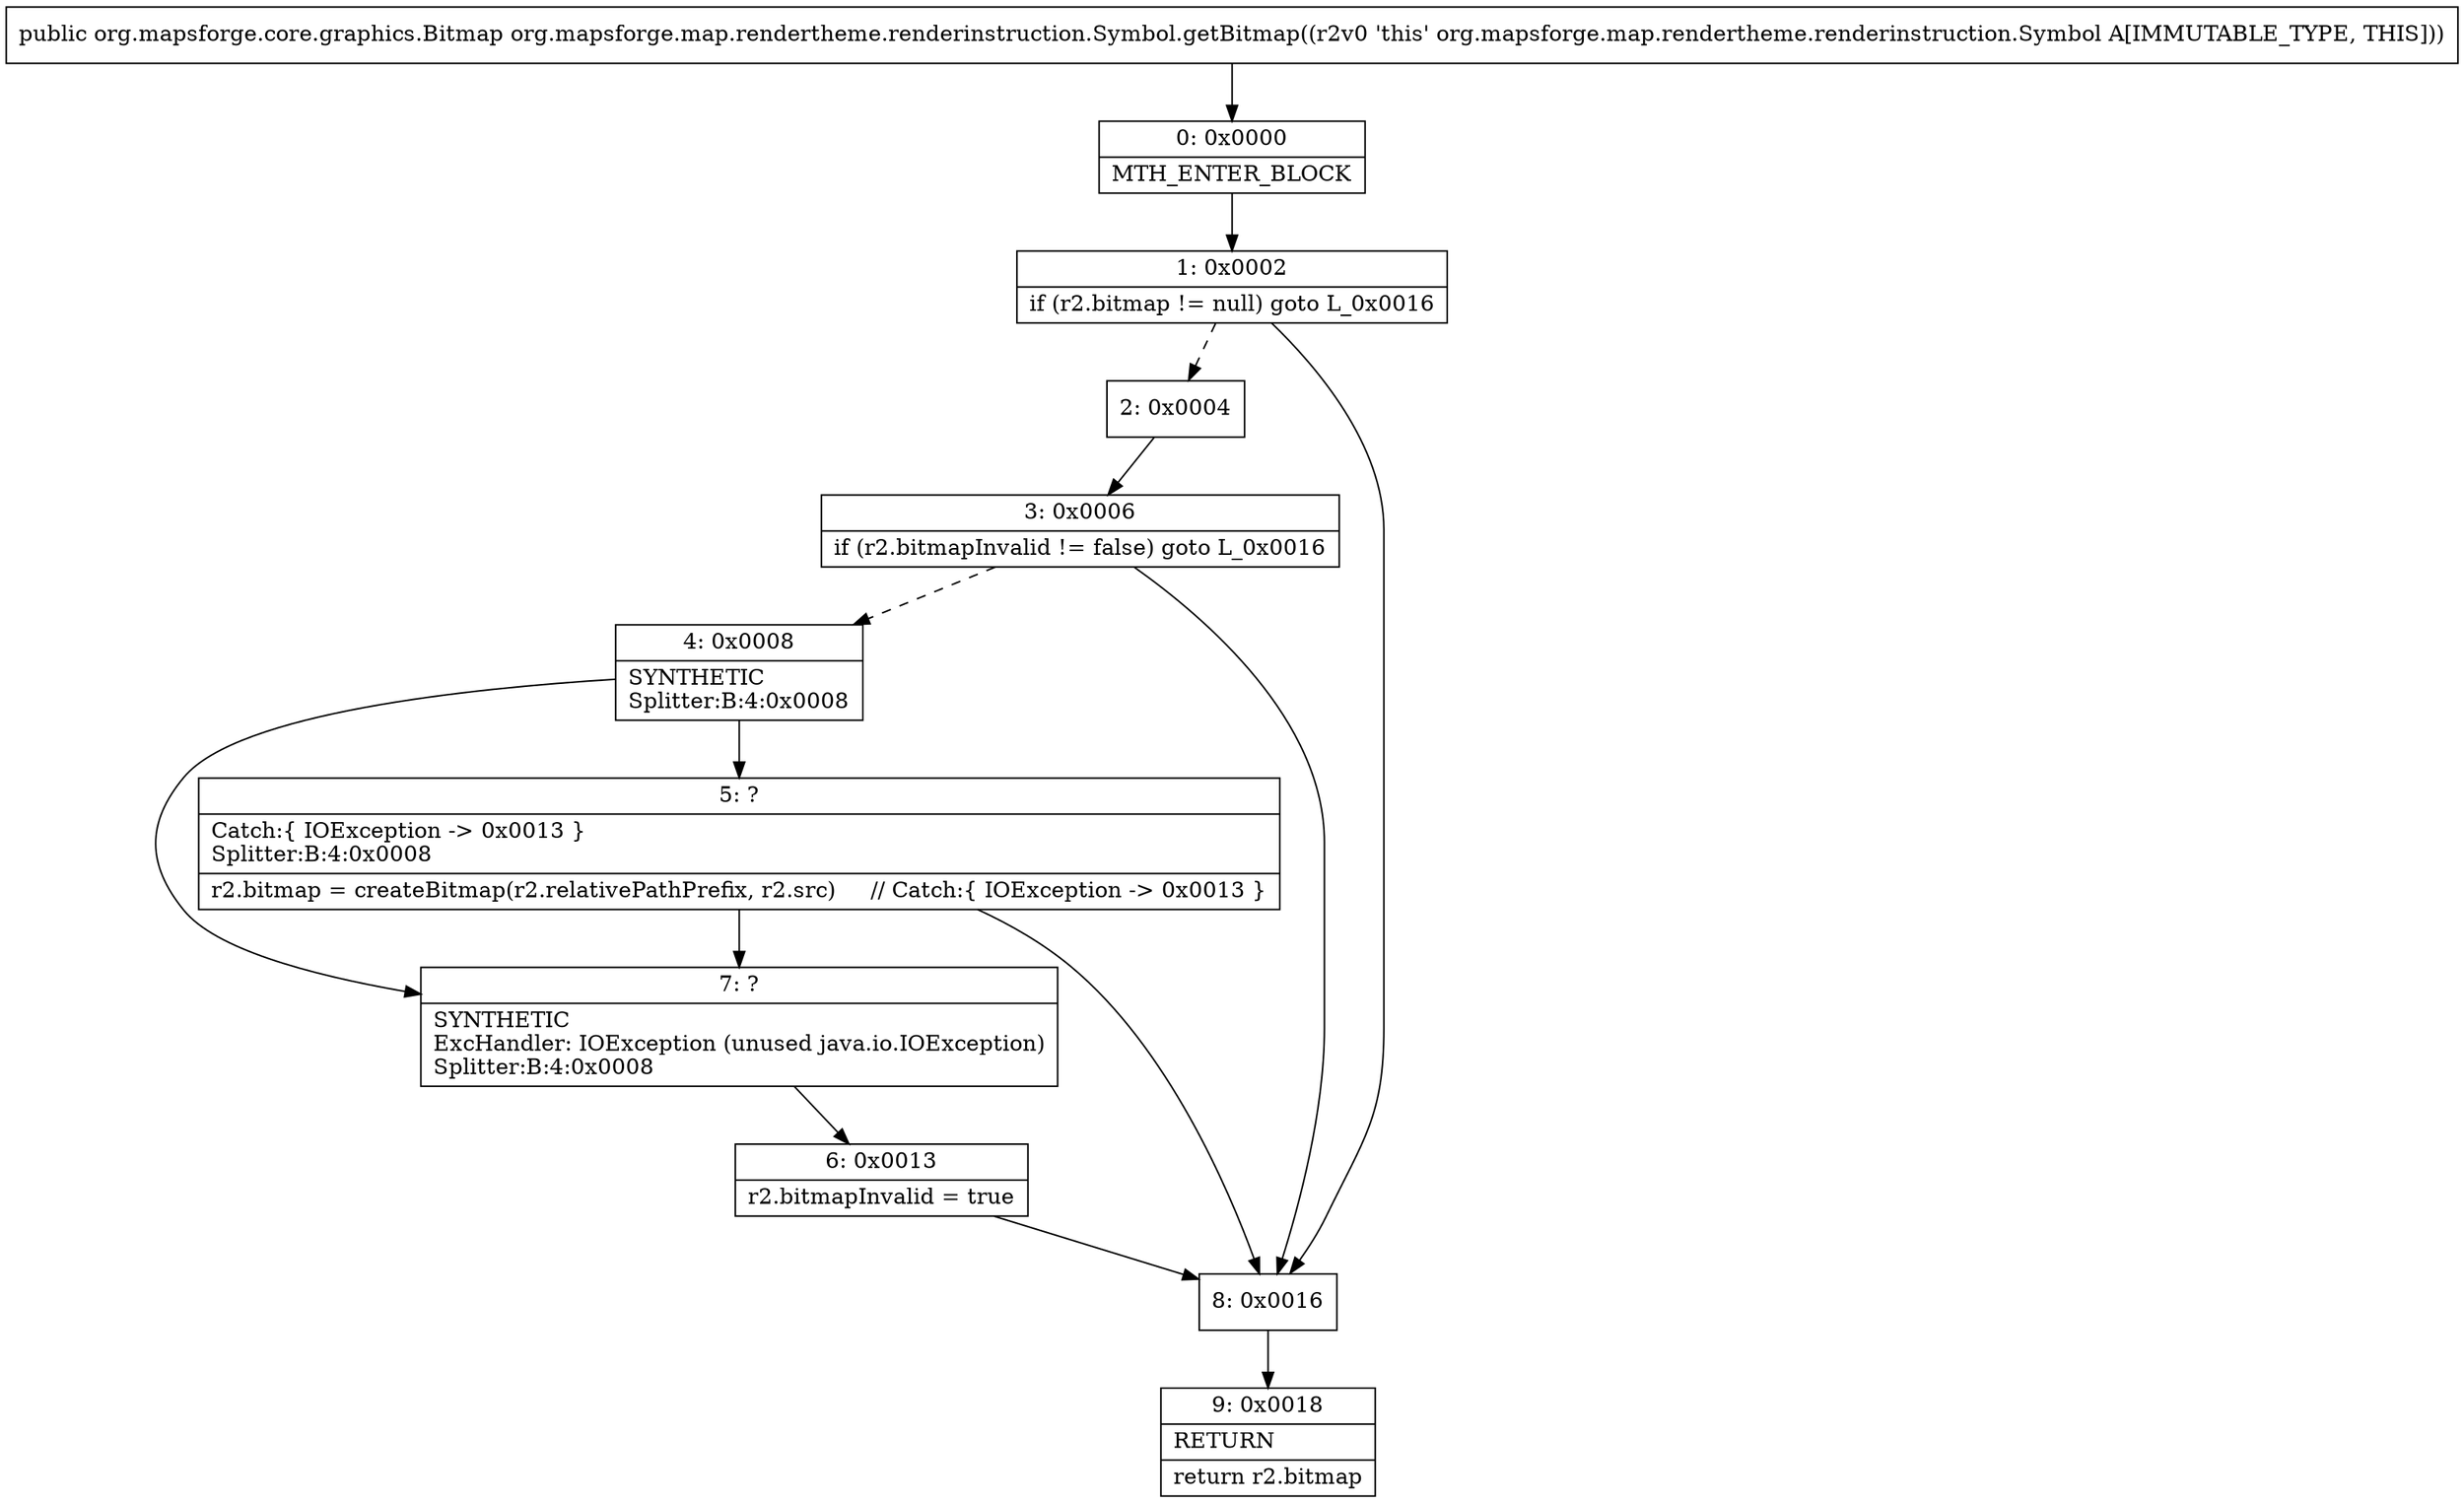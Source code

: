 digraph "CFG fororg.mapsforge.map.rendertheme.renderinstruction.Symbol.getBitmap()Lorg\/mapsforge\/core\/graphics\/Bitmap;" {
Node_0 [shape=record,label="{0\:\ 0x0000|MTH_ENTER_BLOCK\l}"];
Node_1 [shape=record,label="{1\:\ 0x0002|if (r2.bitmap != null) goto L_0x0016\l}"];
Node_2 [shape=record,label="{2\:\ 0x0004}"];
Node_3 [shape=record,label="{3\:\ 0x0006|if (r2.bitmapInvalid != false) goto L_0x0016\l}"];
Node_4 [shape=record,label="{4\:\ 0x0008|SYNTHETIC\lSplitter:B:4:0x0008\l}"];
Node_5 [shape=record,label="{5\:\ ?|Catch:\{ IOException \-\> 0x0013 \}\lSplitter:B:4:0x0008\l|r2.bitmap = createBitmap(r2.relativePathPrefix, r2.src)     \/\/ Catch:\{ IOException \-\> 0x0013 \}\l}"];
Node_6 [shape=record,label="{6\:\ 0x0013|r2.bitmapInvalid = true\l}"];
Node_7 [shape=record,label="{7\:\ ?|SYNTHETIC\lExcHandler: IOException (unused java.io.IOException)\lSplitter:B:4:0x0008\l}"];
Node_8 [shape=record,label="{8\:\ 0x0016}"];
Node_9 [shape=record,label="{9\:\ 0x0018|RETURN\l|return r2.bitmap\l}"];
MethodNode[shape=record,label="{public org.mapsforge.core.graphics.Bitmap org.mapsforge.map.rendertheme.renderinstruction.Symbol.getBitmap((r2v0 'this' org.mapsforge.map.rendertheme.renderinstruction.Symbol A[IMMUTABLE_TYPE, THIS])) }"];
MethodNode -> Node_0;
Node_0 -> Node_1;
Node_1 -> Node_2[style=dashed];
Node_1 -> Node_8;
Node_2 -> Node_3;
Node_3 -> Node_4[style=dashed];
Node_3 -> Node_8;
Node_4 -> Node_5;
Node_4 -> Node_7;
Node_5 -> Node_7;
Node_5 -> Node_8;
Node_6 -> Node_8;
Node_7 -> Node_6;
Node_8 -> Node_9;
}

